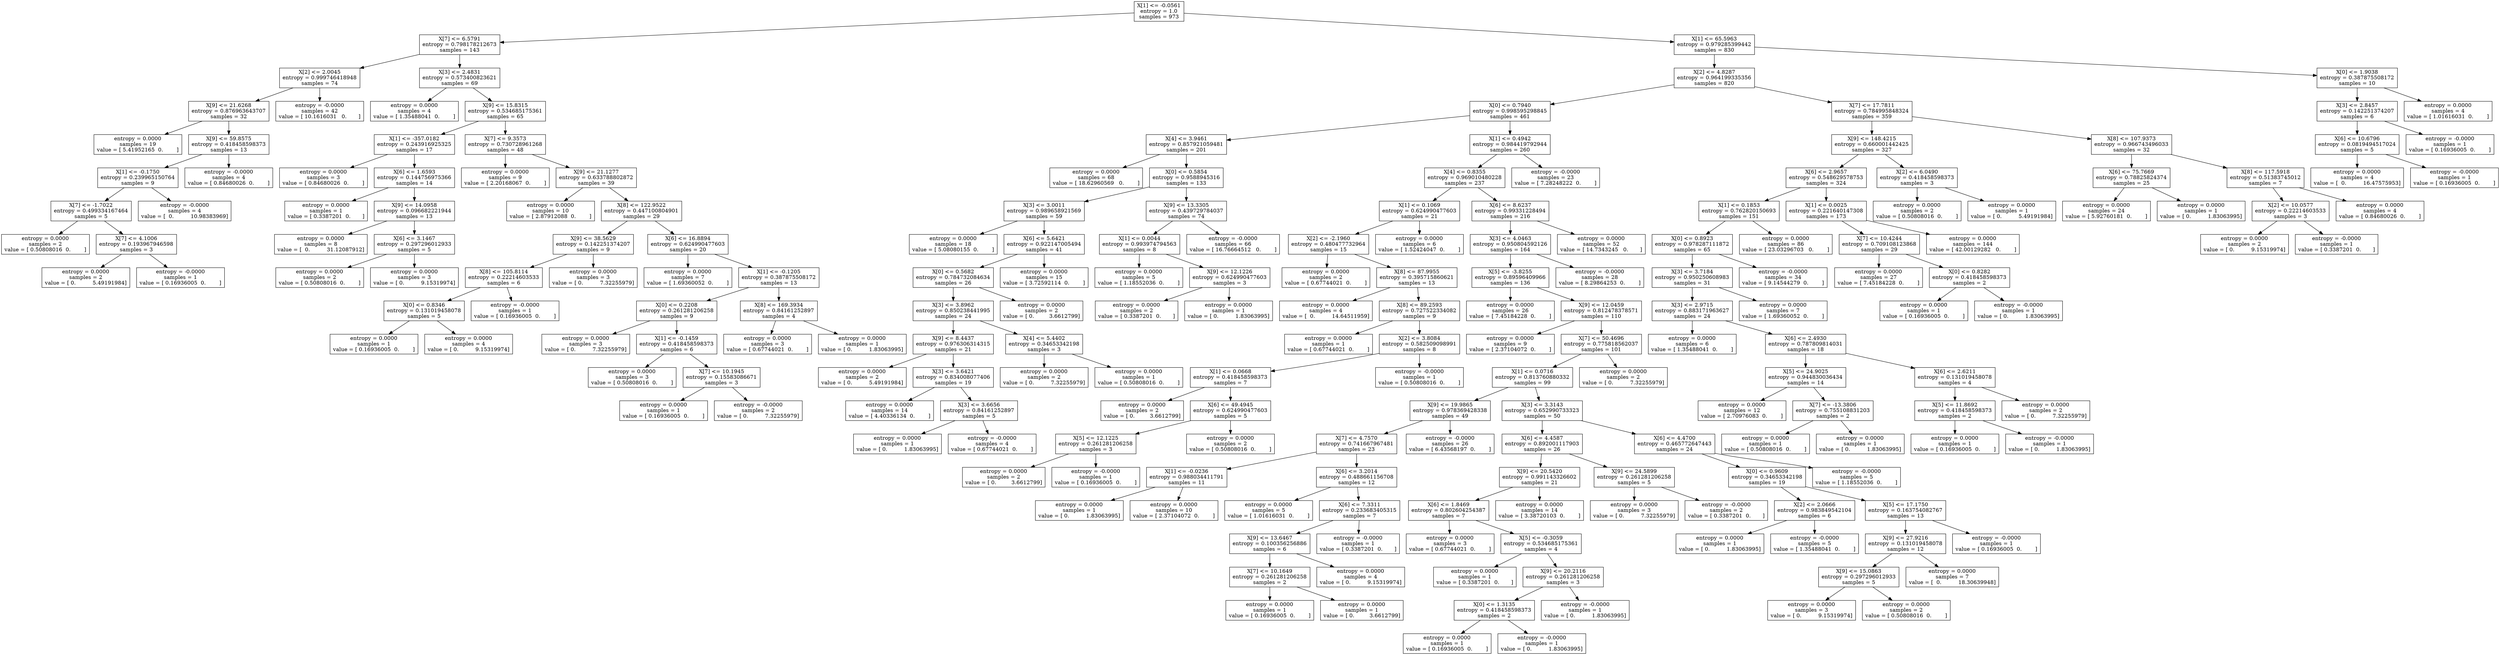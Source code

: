 digraph Tree {
0 [label="X[1] <= -0.0561\nentropy = 1.0\nsamples = 973", shape="box"] ;
1 [label="X[7] <= 6.5791\nentropy = 0.798178212673\nsamples = 143", shape="box"] ;
0 -> 1 ;
2 [label="X[2] <= 2.0045\nentropy = 0.999746418948\nsamples = 74", shape="box"] ;
1 -> 2 ;
3 [label="X[9] <= 21.6268\nentropy = 0.876963643707\nsamples = 32", shape="box"] ;
2 -> 3 ;
4 [label="entropy = 0.0000\nsamples = 19\nvalue = [ 5.41952165  0.        ]", shape="box"] ;
3 -> 4 ;
5 [label="X[9] <= 59.8575\nentropy = 0.418458598373\nsamples = 13", shape="box"] ;
3 -> 5 ;
6 [label="X[1] <= -0.1750\nentropy = 0.239965150764\nsamples = 9", shape="box"] ;
5 -> 6 ;
7 [label="X[7] <= -1.7022\nentropy = 0.499334167464\nsamples = 5", shape="box"] ;
6 -> 7 ;
8 [label="entropy = 0.0000\nsamples = 2\nvalue = [ 0.50808016  0.        ]", shape="box"] ;
7 -> 8 ;
9 [label="X[7] <= 4.1006\nentropy = 0.193967946598\nsamples = 3", shape="box"] ;
7 -> 9 ;
10 [label="entropy = 0.0000\nsamples = 2\nvalue = [ 0.          5.49191984]", shape="box"] ;
9 -> 10 ;
11 [label="entropy = -0.0000\nsamples = 1\nvalue = [ 0.16936005  0.        ]", shape="box"] ;
9 -> 11 ;
12 [label="entropy = -0.0000\nsamples = 4\nvalue = [  0.          10.98383969]", shape="box"] ;
6 -> 12 ;
13 [label="entropy = -0.0000\nsamples = 4\nvalue = [ 0.84680026  0.        ]", shape="box"] ;
5 -> 13 ;
14 [label="entropy = -0.0000\nsamples = 42\nvalue = [ 10.1616031   0.       ]", shape="box"] ;
2 -> 14 ;
15 [label="X[3] <= 2.4831\nentropy = 0.573400823621\nsamples = 69", shape="box"] ;
1 -> 15 ;
16 [label="entropy = 0.0000\nsamples = 4\nvalue = [ 1.35488041  0.        ]", shape="box"] ;
15 -> 16 ;
17 [label="X[9] <= 15.8315\nentropy = 0.534685175361\nsamples = 65", shape="box"] ;
15 -> 17 ;
18 [label="X[1] <= -357.0182\nentropy = 0.243916925325\nsamples = 17", shape="box"] ;
17 -> 18 ;
19 [label="entropy = 0.0000\nsamples = 3\nvalue = [ 0.84680026  0.        ]", shape="box"] ;
18 -> 19 ;
20 [label="X[6] <= 1.6593\nentropy = 0.144756975366\nsamples = 14", shape="box"] ;
18 -> 20 ;
21 [label="entropy = 0.0000\nsamples = 1\nvalue = [ 0.3387201  0.       ]", shape="box"] ;
20 -> 21 ;
22 [label="X[9] <= 14.0958\nentropy = 0.096682221944\nsamples = 13", shape="box"] ;
20 -> 22 ;
23 [label="entropy = 0.0000\nsamples = 8\nvalue = [  0.          31.12087912]", shape="box"] ;
22 -> 23 ;
24 [label="X[6] <= 3.1467\nentropy = 0.297296012933\nsamples = 5", shape="box"] ;
22 -> 24 ;
25 [label="entropy = 0.0000\nsamples = 2\nvalue = [ 0.50808016  0.        ]", shape="box"] ;
24 -> 25 ;
26 [label="entropy = 0.0000\nsamples = 3\nvalue = [ 0.          9.15319974]", shape="box"] ;
24 -> 26 ;
27 [label="X[7] <= 9.3573\nentropy = 0.730728961268\nsamples = 48", shape="box"] ;
17 -> 27 ;
28 [label="entropy = 0.0000\nsamples = 9\nvalue = [ 2.20168067  0.        ]", shape="box"] ;
27 -> 28 ;
29 [label="X[9] <= 21.1277\nentropy = 0.633788802872\nsamples = 39", shape="box"] ;
27 -> 29 ;
30 [label="entropy = 0.0000\nsamples = 10\nvalue = [ 2.87912088  0.        ]", shape="box"] ;
29 -> 30 ;
31 [label="X[8] <= 122.9522\nentropy = 0.447100804901\nsamples = 29", shape="box"] ;
29 -> 31 ;
32 [label="X[9] <= 38.5629\nentropy = 0.142251374207\nsamples = 9", shape="box"] ;
31 -> 32 ;
33 [label="X[8] <= 105.8114\nentropy = 0.22214603533\nsamples = 6", shape="box"] ;
32 -> 33 ;
34 [label="X[0] <= 0.8346\nentropy = 0.131019458078\nsamples = 5", shape="box"] ;
33 -> 34 ;
35 [label="entropy = 0.0000\nsamples = 1\nvalue = [ 0.16936005  0.        ]", shape="box"] ;
34 -> 35 ;
36 [label="entropy = 0.0000\nsamples = 4\nvalue = [ 0.          9.15319974]", shape="box"] ;
34 -> 36 ;
37 [label="entropy = -0.0000\nsamples = 1\nvalue = [ 0.16936005  0.        ]", shape="box"] ;
33 -> 37 ;
38 [label="entropy = 0.0000\nsamples = 3\nvalue = [ 0.          7.32255979]", shape="box"] ;
32 -> 38 ;
39 [label="X[6] <= 16.8894\nentropy = 0.624990477603\nsamples = 20", shape="box"] ;
31 -> 39 ;
40 [label="entropy = 0.0000\nsamples = 7\nvalue = [ 1.69360052  0.        ]", shape="box"] ;
39 -> 40 ;
41 [label="X[1] <= -0.1205\nentropy = 0.387875508172\nsamples = 13", shape="box"] ;
39 -> 41 ;
42 [label="X[0] <= 0.2208\nentropy = 0.261281206258\nsamples = 9", shape="box"] ;
41 -> 42 ;
43 [label="entropy = 0.0000\nsamples = 3\nvalue = [ 0.          7.32255979]", shape="box"] ;
42 -> 43 ;
44 [label="X[1] <= -0.1459\nentropy = 0.418458598373\nsamples = 6", shape="box"] ;
42 -> 44 ;
45 [label="entropy = 0.0000\nsamples = 3\nvalue = [ 0.50808016  0.        ]", shape="box"] ;
44 -> 45 ;
46 [label="X[7] <= 10.1945\nentropy = 0.15583086671\nsamples = 3", shape="box"] ;
44 -> 46 ;
47 [label="entropy = 0.0000\nsamples = 1\nvalue = [ 0.16936005  0.        ]", shape="box"] ;
46 -> 47 ;
48 [label="entropy = -0.0000\nsamples = 2\nvalue = [ 0.          7.32255979]", shape="box"] ;
46 -> 48 ;
49 [label="X[8] <= 169.3934\nentropy = 0.84161252897\nsamples = 4", shape="box"] ;
41 -> 49 ;
50 [label="entropy = 0.0000\nsamples = 3\nvalue = [ 0.67744021  0.        ]", shape="box"] ;
49 -> 50 ;
51 [label="entropy = 0.0000\nsamples = 1\nvalue = [ 0.          1.83063995]", shape="box"] ;
49 -> 51 ;
52 [label="X[1] <= 65.5963\nentropy = 0.979285399442\nsamples = 830", shape="box"] ;
0 -> 52 ;
53 [label="X[2] <= 4.8287\nentropy = 0.964199335356\nsamples = 820", shape="box"] ;
52 -> 53 ;
54 [label="X[0] <= 0.7940\nentropy = 0.998595298845\nsamples = 461", shape="box"] ;
53 -> 54 ;
55 [label="X[4] <= 3.9461\nentropy = 0.857921059481\nsamples = 201", shape="box"] ;
54 -> 55 ;
56 [label="entropy = 0.0000\nsamples = 68\nvalue = [ 18.62960569   0.        ]", shape="box"] ;
55 -> 56 ;
57 [label="X[0] <= 0.5854\nentropy = 0.9588945316\nsamples = 133", shape="box"] ;
55 -> 57 ;
58 [label="X[3] <= 3.0011\nentropy = 0.989658921569\nsamples = 59", shape="box"] ;
57 -> 58 ;
59 [label="entropy = 0.0000\nsamples = 18\nvalue = [ 5.08080155  0.        ]", shape="box"] ;
58 -> 59 ;
60 [label="X[6] <= 5.6421\nentropy = 0.922147005494\nsamples = 41", shape="box"] ;
58 -> 60 ;
61 [label="X[0] <= 0.5682\nentropy = 0.784732084634\nsamples = 26", shape="box"] ;
60 -> 61 ;
62 [label="X[3] <= 3.8962\nentropy = 0.850238441995\nsamples = 24", shape="box"] ;
61 -> 62 ;
63 [label="X[9] <= 8.4437\nentropy = 0.976306314315\nsamples = 21", shape="box"] ;
62 -> 63 ;
64 [label="entropy = 0.0000\nsamples = 2\nvalue = [ 0.          5.49191984]", shape="box"] ;
63 -> 64 ;
65 [label="X[3] <= 3.6421\nentropy = 0.834008077406\nsamples = 19", shape="box"] ;
63 -> 65 ;
66 [label="entropy = 0.0000\nsamples = 14\nvalue = [ 4.40336134  0.        ]", shape="box"] ;
65 -> 66 ;
67 [label="X[3] <= 3.6656\nentropy = 0.84161252897\nsamples = 5", shape="box"] ;
65 -> 67 ;
68 [label="entropy = 0.0000\nsamples = 1\nvalue = [ 0.          1.83063995]", shape="box"] ;
67 -> 68 ;
69 [label="entropy = -0.0000\nsamples = 4\nvalue = [ 0.67744021  0.        ]", shape="box"] ;
67 -> 69 ;
70 [label="X[4] <= 5.4402\nentropy = 0.34653342198\nsamples = 3", shape="box"] ;
62 -> 70 ;
71 [label="entropy = 0.0000\nsamples = 2\nvalue = [ 0.          7.32255979]", shape="box"] ;
70 -> 71 ;
72 [label="entropy = 0.0000\nsamples = 1\nvalue = [ 0.50808016  0.        ]", shape="box"] ;
70 -> 72 ;
73 [label="entropy = 0.0000\nsamples = 2\nvalue = [ 0.         3.6612799]", shape="box"] ;
61 -> 73 ;
74 [label="entropy = 0.0000\nsamples = 15\nvalue = [ 3.72592114  0.        ]", shape="box"] ;
60 -> 74 ;
75 [label="X[9] <= 13.3305\nentropy = 0.439729784037\nsamples = 74", shape="box"] ;
57 -> 75 ;
76 [label="X[1] <= 0.0044\nentropy = 0.993974794563\nsamples = 8", shape="box"] ;
75 -> 76 ;
77 [label="entropy = 0.0000\nsamples = 5\nvalue = [ 1.18552036  0.        ]", shape="box"] ;
76 -> 77 ;
78 [label="X[9] <= 12.1226\nentropy = 0.624990477603\nsamples = 3", shape="box"] ;
76 -> 78 ;
79 [label="entropy = 0.0000\nsamples = 2\nvalue = [ 0.3387201  0.       ]", shape="box"] ;
78 -> 79 ;
80 [label="entropy = 0.0000\nsamples = 1\nvalue = [ 0.          1.83063995]", shape="box"] ;
78 -> 80 ;
81 [label="entropy = -0.0000\nsamples = 66\nvalue = [ 16.76664512   0.        ]", shape="box"] ;
75 -> 81 ;
82 [label="X[1] <= 0.4942\nentropy = 0.984419792944\nsamples = 260", shape="box"] ;
54 -> 82 ;
83 [label="X[4] <= 0.8355\nentropy = 0.969010480228\nsamples = 237", shape="box"] ;
82 -> 83 ;
84 [label="X[1] <= 0.1069\nentropy = 0.624990477603\nsamples = 21", shape="box"] ;
83 -> 84 ;
85 [label="X[2] <= -2.1960\nentropy = 0.480477732964\nsamples = 15", shape="box"] ;
84 -> 85 ;
86 [label="entropy = 0.0000\nsamples = 2\nvalue = [ 0.67744021  0.        ]", shape="box"] ;
85 -> 86 ;
87 [label="X[8] <= 87.9955\nentropy = 0.395715860621\nsamples = 13", shape="box"] ;
85 -> 87 ;
88 [label="entropy = 0.0000\nsamples = 4\nvalue = [  0.          14.64511959]", shape="box"] ;
87 -> 88 ;
89 [label="X[8] <= 89.2593\nentropy = 0.727522334082\nsamples = 9", shape="box"] ;
87 -> 89 ;
90 [label="entropy = 0.0000\nsamples = 1\nvalue = [ 0.67744021  0.        ]", shape="box"] ;
89 -> 90 ;
91 [label="X[2] <= 3.8084\nentropy = 0.582509098991\nsamples = 8", shape="box"] ;
89 -> 91 ;
92 [label="X[1] <= 0.0668\nentropy = 0.418458598373\nsamples = 7", shape="box"] ;
91 -> 92 ;
93 [label="entropy = 0.0000\nsamples = 2\nvalue = [ 0.         3.6612799]", shape="box"] ;
92 -> 93 ;
94 [label="X[6] <= 49.4945\nentropy = 0.624990477603\nsamples = 5", shape="box"] ;
92 -> 94 ;
95 [label="X[5] <= 12.1225\nentropy = 0.261281206258\nsamples = 3", shape="box"] ;
94 -> 95 ;
96 [label="entropy = 0.0000\nsamples = 2\nvalue = [ 0.         3.6612799]", shape="box"] ;
95 -> 96 ;
97 [label="entropy = -0.0000\nsamples = 1\nvalue = [ 0.16936005  0.        ]", shape="box"] ;
95 -> 97 ;
98 [label="entropy = 0.0000\nsamples = 2\nvalue = [ 0.50808016  0.        ]", shape="box"] ;
94 -> 98 ;
99 [label="entropy = -0.0000\nsamples = 1\nvalue = [ 0.50808016  0.        ]", shape="box"] ;
91 -> 99 ;
100 [label="entropy = 0.0000\nsamples = 6\nvalue = [ 1.52424047  0.        ]", shape="box"] ;
84 -> 100 ;
101 [label="X[6] <= 8.6237\nentropy = 0.99331228494\nsamples = 216", shape="box"] ;
83 -> 101 ;
102 [label="X[3] <= 4.0463\nentropy = 0.950804592126\nsamples = 164", shape="box"] ;
101 -> 102 ;
103 [label="X[5] <= -3.8255\nentropy = 0.89596409966\nsamples = 136", shape="box"] ;
102 -> 103 ;
104 [label="entropy = 0.0000\nsamples = 26\nvalue = [ 7.45184228  0.        ]", shape="box"] ;
103 -> 104 ;
105 [label="X[9] <= 12.0459\nentropy = 0.812478378571\nsamples = 110", shape="box"] ;
103 -> 105 ;
106 [label="entropy = 0.0000\nsamples = 9\nvalue = [ 2.37104072  0.        ]", shape="box"] ;
105 -> 106 ;
107 [label="X[7] <= 50.4696\nentropy = 0.775818562037\nsamples = 101", shape="box"] ;
105 -> 107 ;
108 [label="X[1] <= 0.0716\nentropy = 0.813760880332\nsamples = 99", shape="box"] ;
107 -> 108 ;
109 [label="X[9] <= 19.9865\nentropy = 0.978369428338\nsamples = 49", shape="box"] ;
108 -> 109 ;
110 [label="X[7] <= 4.7570\nentropy = 0.741667967481\nsamples = 23", shape="box"] ;
109 -> 110 ;
111 [label="X[1] <= -0.0236\nentropy = 0.988034411791\nsamples = 11", shape="box"] ;
110 -> 111 ;
112 [label="entropy = 0.0000\nsamples = 1\nvalue = [ 0.          1.83063995]", shape="box"] ;
111 -> 112 ;
113 [label="entropy = 0.0000\nsamples = 10\nvalue = [ 2.37104072  0.        ]", shape="box"] ;
111 -> 113 ;
114 [label="X[6] <= 3.2014\nentropy = 0.488661156708\nsamples = 12", shape="box"] ;
110 -> 114 ;
115 [label="entropy = 0.0000\nsamples = 5\nvalue = [ 1.01616031  0.        ]", shape="box"] ;
114 -> 115 ;
116 [label="X[6] <= 7.3311\nentropy = 0.233683405315\nsamples = 7", shape="box"] ;
114 -> 116 ;
117 [label="X[9] <= 13.6467\nentropy = 0.100356256886\nsamples = 6", shape="box"] ;
116 -> 117 ;
118 [label="X[7] <= 10.1649\nentropy = 0.261281206258\nsamples = 2", shape="box"] ;
117 -> 118 ;
119 [label="entropy = 0.0000\nsamples = 1\nvalue = [ 0.16936005  0.        ]", shape="box"] ;
118 -> 119 ;
120 [label="entropy = 0.0000\nsamples = 1\nvalue = [ 0.         3.6612799]", shape="box"] ;
118 -> 120 ;
121 [label="entropy = 0.0000\nsamples = 4\nvalue = [ 0.          9.15319974]", shape="box"] ;
117 -> 121 ;
122 [label="entropy = -0.0000\nsamples = 1\nvalue = [ 0.3387201  0.       ]", shape="box"] ;
116 -> 122 ;
123 [label="entropy = -0.0000\nsamples = 26\nvalue = [ 6.43568197  0.        ]", shape="box"] ;
109 -> 123 ;
124 [label="X[3] <= 3.3143\nentropy = 0.652990733323\nsamples = 50", shape="box"] ;
108 -> 124 ;
125 [label="X[6] <= 4.4587\nentropy = 0.892001117903\nsamples = 26", shape="box"] ;
124 -> 125 ;
126 [label="X[9] <= 20.5420\nentropy = 0.991143326602\nsamples = 21", shape="box"] ;
125 -> 126 ;
127 [label="X[6] <= 1.8469\nentropy = 0.802604254387\nsamples = 7", shape="box"] ;
126 -> 127 ;
128 [label="entropy = 0.0000\nsamples = 3\nvalue = [ 0.67744021  0.        ]", shape="box"] ;
127 -> 128 ;
129 [label="X[5] <= -0.3059\nentropy = 0.534685175361\nsamples = 4", shape="box"] ;
127 -> 129 ;
130 [label="entropy = 0.0000\nsamples = 1\nvalue = [ 0.3387201  0.       ]", shape="box"] ;
129 -> 130 ;
131 [label="X[9] <= 20.2116\nentropy = 0.261281206258\nsamples = 3", shape="box"] ;
129 -> 131 ;
132 [label="X[0] <= 1.3135\nentropy = 0.418458598373\nsamples = 2", shape="box"] ;
131 -> 132 ;
133 [label="entropy = 0.0000\nsamples = 1\nvalue = [ 0.16936005  0.        ]", shape="box"] ;
132 -> 133 ;
134 [label="entropy = -0.0000\nsamples = 1\nvalue = [ 0.          1.83063995]", shape="box"] ;
132 -> 134 ;
135 [label="entropy = -0.0000\nsamples = 1\nvalue = [ 0.          1.83063995]", shape="box"] ;
131 -> 135 ;
136 [label="entropy = 0.0000\nsamples = 14\nvalue = [ 3.38720103  0.        ]", shape="box"] ;
126 -> 136 ;
137 [label="X[9] <= 24.5899\nentropy = 0.261281206258\nsamples = 5", shape="box"] ;
125 -> 137 ;
138 [label="entropy = 0.0000\nsamples = 3\nvalue = [ 0.          7.32255979]", shape="box"] ;
137 -> 138 ;
139 [label="entropy = -0.0000\nsamples = 2\nvalue = [ 0.3387201  0.       ]", shape="box"] ;
137 -> 139 ;
140 [label="X[6] <= 4.4700\nentropy = 0.465772647443\nsamples = 24", shape="box"] ;
124 -> 140 ;
141 [label="X[0] <= 0.9609\nentropy = 0.34653342198\nsamples = 19", shape="box"] ;
140 -> 141 ;
142 [label="X[2] <= 2.0666\nentropy = 0.983849542104\nsamples = 6", shape="box"] ;
141 -> 142 ;
143 [label="entropy = 0.0000\nsamples = 1\nvalue = [ 0.          1.83063995]", shape="box"] ;
142 -> 143 ;
144 [label="entropy = -0.0000\nsamples = 5\nvalue = [ 1.35488041  0.        ]", shape="box"] ;
142 -> 144 ;
145 [label="X[5] <= 17.1750\nentropy = 0.163754082767\nsamples = 13", shape="box"] ;
141 -> 145 ;
146 [label="X[9] <= 27.9216\nentropy = 0.131019458078\nsamples = 12", shape="box"] ;
145 -> 146 ;
147 [label="X[9] <= 15.0863\nentropy = 0.297296012933\nsamples = 5", shape="box"] ;
146 -> 147 ;
148 [label="entropy = 0.0000\nsamples = 3\nvalue = [ 0.          9.15319974]", shape="box"] ;
147 -> 148 ;
149 [label="entropy = 0.0000\nsamples = 2\nvalue = [ 0.50808016  0.        ]", shape="box"] ;
147 -> 149 ;
150 [label="entropy = 0.0000\nsamples = 7\nvalue = [  0.          18.30639948]", shape="box"] ;
146 -> 150 ;
151 [label="entropy = -0.0000\nsamples = 1\nvalue = [ 0.16936005  0.        ]", shape="box"] ;
145 -> 151 ;
152 [label="entropy = -0.0000\nsamples = 5\nvalue = [ 1.18552036  0.        ]", shape="box"] ;
140 -> 152 ;
153 [label="entropy = 0.0000\nsamples = 2\nvalue = [ 0.          7.32255979]", shape="box"] ;
107 -> 153 ;
154 [label="entropy = -0.0000\nsamples = 28\nvalue = [ 8.29864253  0.        ]", shape="box"] ;
102 -> 154 ;
155 [label="entropy = 0.0000\nsamples = 52\nvalue = [ 14.7343245   0.       ]", shape="box"] ;
101 -> 155 ;
156 [label="entropy = -0.0000\nsamples = 23\nvalue = [ 7.28248222  0.        ]", shape="box"] ;
82 -> 156 ;
157 [label="X[7] <= 17.7811\nentropy = 0.784995848324\nsamples = 359", shape="box"] ;
53 -> 157 ;
158 [label="X[9] <= 148.4215\nentropy = 0.660001442425\nsamples = 327", shape="box"] ;
157 -> 158 ;
159 [label="X[6] <= 2.9657\nentropy = 0.548629578753\nsamples = 324", shape="box"] ;
158 -> 159 ;
160 [label="X[1] <= 0.1853\nentropy = 0.762820150693\nsamples = 151", shape="box"] ;
159 -> 160 ;
161 [label="X[0] <= 0.8923\nentropy = 0.978287111872\nsamples = 65", shape="box"] ;
160 -> 161 ;
162 [label="X[3] <= 3.7184\nentropy = 0.950250608983\nsamples = 31", shape="box"] ;
161 -> 162 ;
163 [label="X[3] <= 2.9715\nentropy = 0.883171963627\nsamples = 24", shape="box"] ;
162 -> 163 ;
164 [label="entropy = 0.0000\nsamples = 6\nvalue = [ 1.35488041  0.        ]", shape="box"] ;
163 -> 164 ;
165 [label="X[6] <= 2.4930\nentropy = 0.787809814031\nsamples = 18", shape="box"] ;
163 -> 165 ;
166 [label="X[5] <= 24.9025\nentropy = 0.944830036434\nsamples = 14", shape="box"] ;
165 -> 166 ;
167 [label="entropy = 0.0000\nsamples = 12\nvalue = [ 2.70976083  0.        ]", shape="box"] ;
166 -> 167 ;
168 [label="X[7] <= -13.3806\nentropy = 0.755108831203\nsamples = 2", shape="box"] ;
166 -> 168 ;
169 [label="entropy = 0.0000\nsamples = 1\nvalue = [ 0.50808016  0.        ]", shape="box"] ;
168 -> 169 ;
170 [label="entropy = 0.0000\nsamples = 1\nvalue = [ 0.          1.83063995]", shape="box"] ;
168 -> 170 ;
171 [label="X[6] <= 2.6211\nentropy = 0.131019458078\nsamples = 4", shape="box"] ;
165 -> 171 ;
172 [label="X[5] <= 11.8692\nentropy = 0.418458598373\nsamples = 2", shape="box"] ;
171 -> 172 ;
173 [label="entropy = 0.0000\nsamples = 1\nvalue = [ 0.16936005  0.        ]", shape="box"] ;
172 -> 173 ;
174 [label="entropy = -0.0000\nsamples = 1\nvalue = [ 0.          1.83063995]", shape="box"] ;
172 -> 174 ;
175 [label="entropy = 0.0000\nsamples = 2\nvalue = [ 0.          7.32255979]", shape="box"] ;
171 -> 175 ;
176 [label="entropy = 0.0000\nsamples = 7\nvalue = [ 1.69360052  0.        ]", shape="box"] ;
162 -> 176 ;
177 [label="entropy = -0.0000\nsamples = 34\nvalue = [ 9.14544279  0.        ]", shape="box"] ;
161 -> 177 ;
178 [label="entropy = 0.0000\nsamples = 86\nvalue = [ 23.03296703   0.        ]", shape="box"] ;
160 -> 178 ;
179 [label="X[1] <= 0.0025\nentropy = 0.221640147308\nsamples = 173", shape="box"] ;
159 -> 179 ;
180 [label="X[7] <= 10.4244\nentropy = 0.709108123868\nsamples = 29", shape="box"] ;
179 -> 180 ;
181 [label="entropy = 0.0000\nsamples = 27\nvalue = [ 7.45184228  0.        ]", shape="box"] ;
180 -> 181 ;
182 [label="X[0] <= 0.8282\nentropy = 0.418458598373\nsamples = 2", shape="box"] ;
180 -> 182 ;
183 [label="entropy = 0.0000\nsamples = 1\nvalue = [ 0.16936005  0.        ]", shape="box"] ;
182 -> 183 ;
184 [label="entropy = -0.0000\nsamples = 1\nvalue = [ 0.          1.83063995]", shape="box"] ;
182 -> 184 ;
185 [label="entropy = 0.0000\nsamples = 144\nvalue = [ 42.00129282   0.        ]", shape="box"] ;
179 -> 185 ;
186 [label="X[2] <= 6.0490\nentropy = 0.418458598373\nsamples = 3", shape="box"] ;
158 -> 186 ;
187 [label="entropy = 0.0000\nsamples = 2\nvalue = [ 0.50808016  0.        ]", shape="box"] ;
186 -> 187 ;
188 [label="entropy = 0.0000\nsamples = 1\nvalue = [ 0.          5.49191984]", shape="box"] ;
186 -> 188 ;
189 [label="X[8] <= 107.9373\nentropy = 0.966743496033\nsamples = 32", shape="box"] ;
157 -> 189 ;
190 [label="X[6] <= 75.7669\nentropy = 0.78825824374\nsamples = 25", shape="box"] ;
189 -> 190 ;
191 [label="entropy = 0.0000\nsamples = 24\nvalue = [ 5.92760181  0.        ]", shape="box"] ;
190 -> 191 ;
192 [label="entropy = 0.0000\nsamples = 1\nvalue = [ 0.          1.83063995]", shape="box"] ;
190 -> 192 ;
193 [label="X[8] <= 117.5918\nentropy = 0.51383745012\nsamples = 7", shape="box"] ;
189 -> 193 ;
194 [label="X[2] <= 10.0577\nentropy = 0.22214603533\nsamples = 3", shape="box"] ;
193 -> 194 ;
195 [label="entropy = 0.0000\nsamples = 2\nvalue = [ 0.          9.15319974]", shape="box"] ;
194 -> 195 ;
196 [label="entropy = -0.0000\nsamples = 1\nvalue = [ 0.3387201  0.       ]", shape="box"] ;
194 -> 196 ;
197 [label="entropy = 0.0000\nsamples = 4\nvalue = [ 0.84680026  0.        ]", shape="box"] ;
193 -> 197 ;
198 [label="X[0] <= 1.9038\nentropy = 0.387875508172\nsamples = 10", shape="box"] ;
52 -> 198 ;
199 [label="X[3] <= 2.8457\nentropy = 0.142251374207\nsamples = 6", shape="box"] ;
198 -> 199 ;
200 [label="X[6] <= 10.6796\nentropy = 0.0819494517024\nsamples = 5", shape="box"] ;
199 -> 200 ;
201 [label="entropy = 0.0000\nsamples = 4\nvalue = [  0.          16.47575953]", shape="box"] ;
200 -> 201 ;
202 [label="entropy = -0.0000\nsamples = 1\nvalue = [ 0.16936005  0.        ]", shape="box"] ;
200 -> 202 ;
203 [label="entropy = -0.0000\nsamples = 1\nvalue = [ 0.16936005  0.        ]", shape="box"] ;
199 -> 203 ;
204 [label="entropy = 0.0000\nsamples = 4\nvalue = [ 1.01616031  0.        ]", shape="box"] ;
198 -> 204 ;
}
